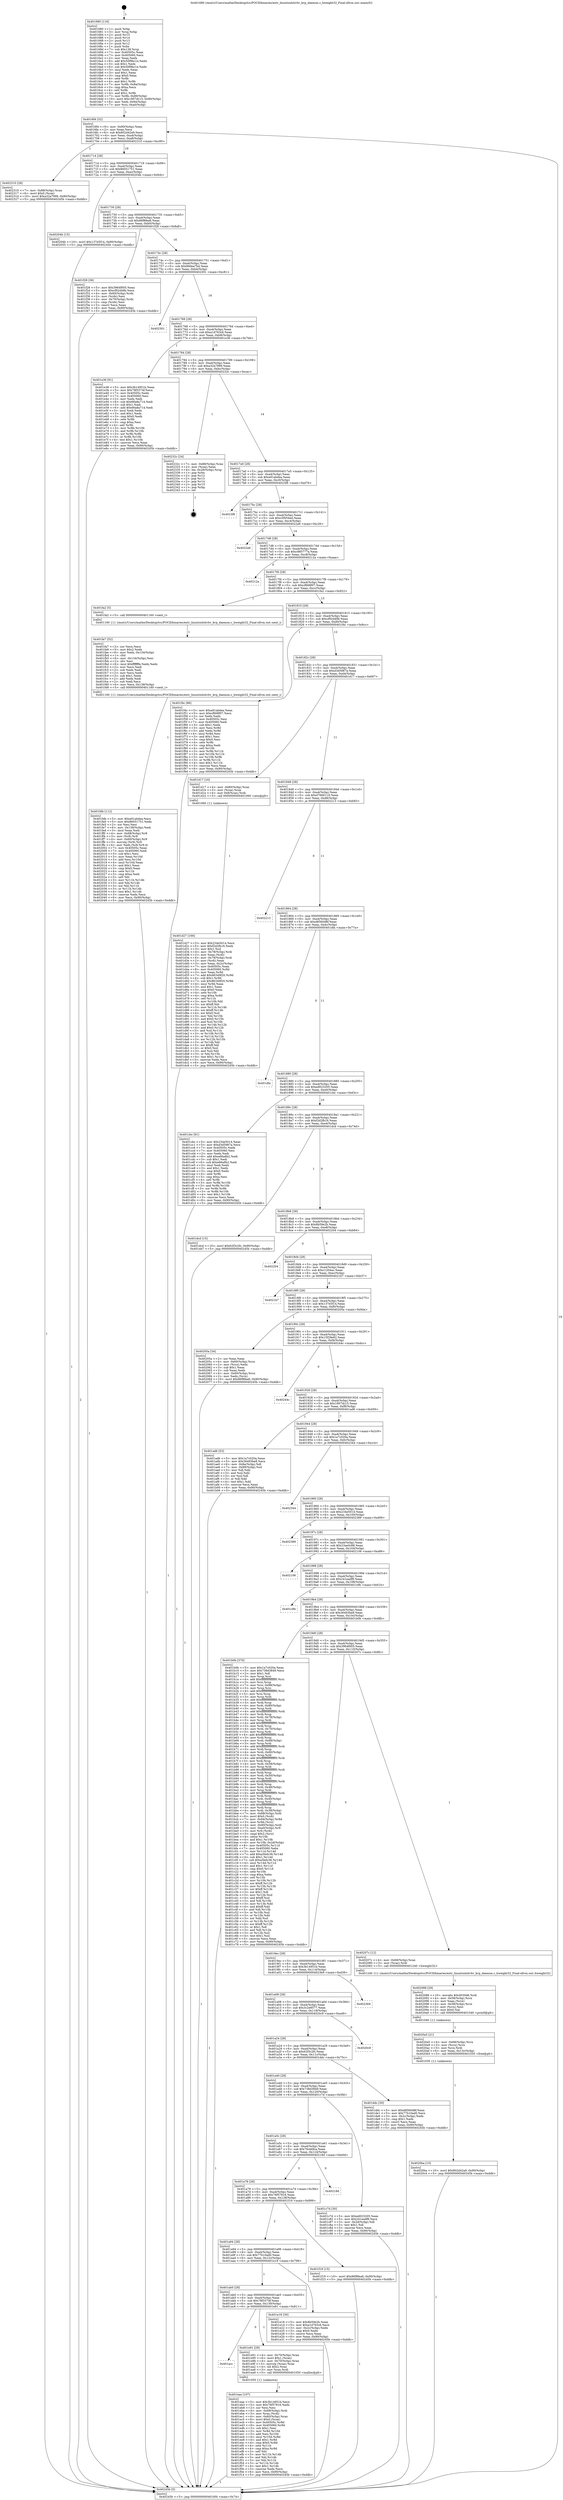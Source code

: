 digraph "0x401680" {
  label = "0x401680 (/mnt/c/Users/mathe/Desktop/tcc/POCII/binaries/extr_linuxtoolshvhv_kvp_daemon.c_hweight32_Final-ollvm.out::main(0))"
  labelloc = "t"
  node[shape=record]

  Entry [label="",width=0.3,height=0.3,shape=circle,fillcolor=black,style=filled]
  "0x4016f4" [label="{
     0x4016f4 [32]\l
     | [instrs]\l
     &nbsp;&nbsp;0x4016f4 \<+6\>: mov -0x90(%rbp),%eax\l
     &nbsp;&nbsp;0x4016fa \<+2\>: mov %eax,%ecx\l
     &nbsp;&nbsp;0x4016fc \<+6\>: sub $0x802d42a9,%ecx\l
     &nbsp;&nbsp;0x401702 \<+6\>: mov %eax,-0xa4(%rbp)\l
     &nbsp;&nbsp;0x401708 \<+6\>: mov %ecx,-0xa8(%rbp)\l
     &nbsp;&nbsp;0x40170e \<+6\>: je 0000000000402310 \<main+0xc90\>\l
  }"]
  "0x402310" [label="{
     0x402310 [28]\l
     | [instrs]\l
     &nbsp;&nbsp;0x402310 \<+7\>: mov -0x88(%rbp),%rax\l
     &nbsp;&nbsp;0x402317 \<+6\>: movl $0x0,(%rax)\l
     &nbsp;&nbsp;0x40231d \<+10\>: movl $0xa32a7999,-0x90(%rbp)\l
     &nbsp;&nbsp;0x402327 \<+5\>: jmp 000000000040245b \<main+0xddb\>\l
  }"]
  "0x401714" [label="{
     0x401714 [28]\l
     | [instrs]\l
     &nbsp;&nbsp;0x401714 \<+5\>: jmp 0000000000401719 \<main+0x99\>\l
     &nbsp;&nbsp;0x401719 \<+6\>: mov -0xa4(%rbp),%eax\l
     &nbsp;&nbsp;0x40171f \<+5\>: sub $0x86051751,%eax\l
     &nbsp;&nbsp;0x401724 \<+6\>: mov %eax,-0xac(%rbp)\l
     &nbsp;&nbsp;0x40172a \<+6\>: je 000000000040204b \<main+0x9cb\>\l
  }"]
  Exit [label="",width=0.3,height=0.3,shape=circle,fillcolor=black,style=filled,peripheries=2]
  "0x40204b" [label="{
     0x40204b [15]\l
     | [instrs]\l
     &nbsp;&nbsp;0x40204b \<+10\>: movl $0x137e5f14,-0x90(%rbp)\l
     &nbsp;&nbsp;0x402055 \<+5\>: jmp 000000000040245b \<main+0xddb\>\l
  }"]
  "0x401730" [label="{
     0x401730 [28]\l
     | [instrs]\l
     &nbsp;&nbsp;0x401730 \<+5\>: jmp 0000000000401735 \<main+0xb5\>\l
     &nbsp;&nbsp;0x401735 \<+6\>: mov -0xa4(%rbp),%eax\l
     &nbsp;&nbsp;0x40173b \<+5\>: sub $0x86f8fea6,%eax\l
     &nbsp;&nbsp;0x401740 \<+6\>: mov %eax,-0xb0(%rbp)\l
     &nbsp;&nbsp;0x401746 \<+6\>: je 0000000000401f28 \<main+0x8a8\>\l
  }"]
  "0x4020ba" [label="{
     0x4020ba [15]\l
     | [instrs]\l
     &nbsp;&nbsp;0x4020ba \<+10\>: movl $0x802d42a9,-0x90(%rbp)\l
     &nbsp;&nbsp;0x4020c4 \<+5\>: jmp 000000000040245b \<main+0xddb\>\l
  }"]
  "0x401f28" [label="{
     0x401f28 [36]\l
     | [instrs]\l
     &nbsp;&nbsp;0x401f28 \<+5\>: mov $0x3964f005,%eax\l
     &nbsp;&nbsp;0x401f2d \<+5\>: mov $0xcf92d49b,%ecx\l
     &nbsp;&nbsp;0x401f32 \<+4\>: mov -0x60(%rbp),%rdx\l
     &nbsp;&nbsp;0x401f36 \<+2\>: mov (%rdx),%esi\l
     &nbsp;&nbsp;0x401f38 \<+4\>: mov -0x70(%rbp),%rdx\l
     &nbsp;&nbsp;0x401f3c \<+2\>: cmp (%rdx),%esi\l
     &nbsp;&nbsp;0x401f3e \<+3\>: cmovl %ecx,%eax\l
     &nbsp;&nbsp;0x401f41 \<+6\>: mov %eax,-0x90(%rbp)\l
     &nbsp;&nbsp;0x401f47 \<+5\>: jmp 000000000040245b \<main+0xddb\>\l
  }"]
  "0x40174c" [label="{
     0x40174c [28]\l
     | [instrs]\l
     &nbsp;&nbsp;0x40174c \<+5\>: jmp 0000000000401751 \<main+0xd1\>\l
     &nbsp;&nbsp;0x401751 \<+6\>: mov -0xa4(%rbp),%eax\l
     &nbsp;&nbsp;0x401757 \<+5\>: sub $0x89dea7b4,%eax\l
     &nbsp;&nbsp;0x40175c \<+6\>: mov %eax,-0xb4(%rbp)\l
     &nbsp;&nbsp;0x401762 \<+6\>: je 0000000000402301 \<main+0xc81\>\l
  }"]
  "0x4020a5" [label="{
     0x4020a5 [21]\l
     | [instrs]\l
     &nbsp;&nbsp;0x4020a5 \<+4\>: mov -0x68(%rbp),%rcx\l
     &nbsp;&nbsp;0x4020a9 \<+3\>: mov (%rcx),%rcx\l
     &nbsp;&nbsp;0x4020ac \<+3\>: mov %rcx,%rdi\l
     &nbsp;&nbsp;0x4020af \<+6\>: mov %eax,-0x13c(%rbp)\l
     &nbsp;&nbsp;0x4020b5 \<+5\>: call 0000000000401030 \<free@plt\>\l
     | [calls]\l
     &nbsp;&nbsp;0x401030 \{1\} (unknown)\l
  }"]
  "0x402301" [label="{
     0x402301\l
  }", style=dashed]
  "0x401768" [label="{
     0x401768 [28]\l
     | [instrs]\l
     &nbsp;&nbsp;0x401768 \<+5\>: jmp 000000000040176d \<main+0xed\>\l
     &nbsp;&nbsp;0x40176d \<+6\>: mov -0xa4(%rbp),%eax\l
     &nbsp;&nbsp;0x401773 \<+5\>: sub $0xa1d763c6,%eax\l
     &nbsp;&nbsp;0x401778 \<+6\>: mov %eax,-0xb8(%rbp)\l
     &nbsp;&nbsp;0x40177e \<+6\>: je 0000000000401e36 \<main+0x7b6\>\l
  }"]
  "0x402088" [label="{
     0x402088 [29]\l
     | [instrs]\l
     &nbsp;&nbsp;0x402088 \<+10\>: movabs $0x4030d6,%rdi\l
     &nbsp;&nbsp;0x402092 \<+4\>: mov -0x58(%rbp),%rcx\l
     &nbsp;&nbsp;0x402096 \<+2\>: mov %eax,(%rcx)\l
     &nbsp;&nbsp;0x402098 \<+4\>: mov -0x58(%rbp),%rcx\l
     &nbsp;&nbsp;0x40209c \<+2\>: mov (%rcx),%esi\l
     &nbsp;&nbsp;0x40209e \<+2\>: mov $0x0,%al\l
     &nbsp;&nbsp;0x4020a0 \<+5\>: call 0000000000401040 \<printf@plt\>\l
     | [calls]\l
     &nbsp;&nbsp;0x401040 \{1\} (unknown)\l
  }"]
  "0x401e36" [label="{
     0x401e36 [91]\l
     | [instrs]\l
     &nbsp;&nbsp;0x401e36 \<+5\>: mov $0x3b14951b,%eax\l
     &nbsp;&nbsp;0x401e3b \<+5\>: mov $0x78f3374f,%ecx\l
     &nbsp;&nbsp;0x401e40 \<+7\>: mov 0x40505c,%edx\l
     &nbsp;&nbsp;0x401e47 \<+7\>: mov 0x405060,%esi\l
     &nbsp;&nbsp;0x401e4e \<+2\>: mov %edx,%edi\l
     &nbsp;&nbsp;0x401e50 \<+6\>: sub $0x66a8a714,%edi\l
     &nbsp;&nbsp;0x401e56 \<+3\>: sub $0x1,%edi\l
     &nbsp;&nbsp;0x401e59 \<+6\>: add $0x66a8a714,%edi\l
     &nbsp;&nbsp;0x401e5f \<+3\>: imul %edi,%edx\l
     &nbsp;&nbsp;0x401e62 \<+3\>: and $0x1,%edx\l
     &nbsp;&nbsp;0x401e65 \<+3\>: cmp $0x0,%edx\l
     &nbsp;&nbsp;0x401e68 \<+4\>: sete %r8b\l
     &nbsp;&nbsp;0x401e6c \<+3\>: cmp $0xa,%esi\l
     &nbsp;&nbsp;0x401e6f \<+4\>: setl %r9b\l
     &nbsp;&nbsp;0x401e73 \<+3\>: mov %r8b,%r10b\l
     &nbsp;&nbsp;0x401e76 \<+3\>: and %r9b,%r10b\l
     &nbsp;&nbsp;0x401e79 \<+3\>: xor %r9b,%r8b\l
     &nbsp;&nbsp;0x401e7c \<+3\>: or %r8b,%r10b\l
     &nbsp;&nbsp;0x401e7f \<+4\>: test $0x1,%r10b\l
     &nbsp;&nbsp;0x401e83 \<+3\>: cmovne %ecx,%eax\l
     &nbsp;&nbsp;0x401e86 \<+6\>: mov %eax,-0x90(%rbp)\l
     &nbsp;&nbsp;0x401e8c \<+5\>: jmp 000000000040245b \<main+0xddb\>\l
  }"]
  "0x401784" [label="{
     0x401784 [28]\l
     | [instrs]\l
     &nbsp;&nbsp;0x401784 \<+5\>: jmp 0000000000401789 \<main+0x109\>\l
     &nbsp;&nbsp;0x401789 \<+6\>: mov -0xa4(%rbp),%eax\l
     &nbsp;&nbsp;0x40178f \<+5\>: sub $0xa32a7999,%eax\l
     &nbsp;&nbsp;0x401794 \<+6\>: mov %eax,-0xbc(%rbp)\l
     &nbsp;&nbsp;0x40179a \<+6\>: je 000000000040232c \<main+0xcac\>\l
  }"]
  "0x401fdb" [label="{
     0x401fdb [112]\l
     | [instrs]\l
     &nbsp;&nbsp;0x401fdb \<+5\>: mov $0xa91abdea,%ecx\l
     &nbsp;&nbsp;0x401fe0 \<+5\>: mov $0x86051751,%edx\l
     &nbsp;&nbsp;0x401fe5 \<+2\>: xor %esi,%esi\l
     &nbsp;&nbsp;0x401fe7 \<+6\>: mov -0x138(%rbp),%edi\l
     &nbsp;&nbsp;0x401fed \<+3\>: imul %eax,%edi\l
     &nbsp;&nbsp;0x401ff0 \<+4\>: mov -0x68(%rbp),%r8\l
     &nbsp;&nbsp;0x401ff4 \<+3\>: mov (%r8),%r8\l
     &nbsp;&nbsp;0x401ff7 \<+4\>: mov -0x60(%rbp),%r9\l
     &nbsp;&nbsp;0x401ffb \<+3\>: movslq (%r9),%r9\l
     &nbsp;&nbsp;0x401ffe \<+4\>: mov %edi,(%r8,%r9,4)\l
     &nbsp;&nbsp;0x402002 \<+7\>: mov 0x40505c,%eax\l
     &nbsp;&nbsp;0x402009 \<+7\>: mov 0x405060,%edi\l
     &nbsp;&nbsp;0x402010 \<+3\>: sub $0x1,%esi\l
     &nbsp;&nbsp;0x402013 \<+3\>: mov %eax,%r10d\l
     &nbsp;&nbsp;0x402016 \<+3\>: add %esi,%r10d\l
     &nbsp;&nbsp;0x402019 \<+4\>: imul %r10d,%eax\l
     &nbsp;&nbsp;0x40201d \<+3\>: and $0x1,%eax\l
     &nbsp;&nbsp;0x402020 \<+3\>: cmp $0x0,%eax\l
     &nbsp;&nbsp;0x402023 \<+4\>: sete %r11b\l
     &nbsp;&nbsp;0x402027 \<+3\>: cmp $0xa,%edi\l
     &nbsp;&nbsp;0x40202a \<+3\>: setl %bl\l
     &nbsp;&nbsp;0x40202d \<+3\>: mov %r11b,%r14b\l
     &nbsp;&nbsp;0x402030 \<+3\>: and %bl,%r14b\l
     &nbsp;&nbsp;0x402033 \<+3\>: xor %bl,%r11b\l
     &nbsp;&nbsp;0x402036 \<+3\>: or %r11b,%r14b\l
     &nbsp;&nbsp;0x402039 \<+4\>: test $0x1,%r14b\l
     &nbsp;&nbsp;0x40203d \<+3\>: cmovne %edx,%ecx\l
     &nbsp;&nbsp;0x402040 \<+6\>: mov %ecx,-0x90(%rbp)\l
     &nbsp;&nbsp;0x402046 \<+5\>: jmp 000000000040245b \<main+0xddb\>\l
  }"]
  "0x40232c" [label="{
     0x40232c [24]\l
     | [instrs]\l
     &nbsp;&nbsp;0x40232c \<+7\>: mov -0x88(%rbp),%rax\l
     &nbsp;&nbsp;0x402333 \<+2\>: mov (%rax),%eax\l
     &nbsp;&nbsp;0x402335 \<+4\>: lea -0x28(%rbp),%rsp\l
     &nbsp;&nbsp;0x402339 \<+1\>: pop %rbx\l
     &nbsp;&nbsp;0x40233a \<+2\>: pop %r12\l
     &nbsp;&nbsp;0x40233c \<+2\>: pop %r13\l
     &nbsp;&nbsp;0x40233e \<+2\>: pop %r14\l
     &nbsp;&nbsp;0x402340 \<+2\>: pop %r15\l
     &nbsp;&nbsp;0x402342 \<+1\>: pop %rbp\l
     &nbsp;&nbsp;0x402343 \<+1\>: ret\l
  }"]
  "0x4017a0" [label="{
     0x4017a0 [28]\l
     | [instrs]\l
     &nbsp;&nbsp;0x4017a0 \<+5\>: jmp 00000000004017a5 \<main+0x125\>\l
     &nbsp;&nbsp;0x4017a5 \<+6\>: mov -0xa4(%rbp),%eax\l
     &nbsp;&nbsp;0x4017ab \<+5\>: sub $0xa91abdea,%eax\l
     &nbsp;&nbsp;0x4017b0 \<+6\>: mov %eax,-0xc0(%rbp)\l
     &nbsp;&nbsp;0x4017b6 \<+6\>: je 00000000004023f6 \<main+0xd76\>\l
  }"]
  "0x401fa7" [label="{
     0x401fa7 [52]\l
     | [instrs]\l
     &nbsp;&nbsp;0x401fa7 \<+2\>: xor %ecx,%ecx\l
     &nbsp;&nbsp;0x401fa9 \<+5\>: mov $0x2,%edx\l
     &nbsp;&nbsp;0x401fae \<+6\>: mov %edx,-0x134(%rbp)\l
     &nbsp;&nbsp;0x401fb4 \<+1\>: cltd\l
     &nbsp;&nbsp;0x401fb5 \<+6\>: mov -0x134(%rbp),%esi\l
     &nbsp;&nbsp;0x401fbb \<+2\>: idiv %esi\l
     &nbsp;&nbsp;0x401fbd \<+6\>: imul $0xfffffffe,%edx,%edx\l
     &nbsp;&nbsp;0x401fc3 \<+2\>: mov %ecx,%edi\l
     &nbsp;&nbsp;0x401fc5 \<+2\>: sub %edx,%edi\l
     &nbsp;&nbsp;0x401fc7 \<+2\>: mov %ecx,%edx\l
     &nbsp;&nbsp;0x401fc9 \<+3\>: sub $0x1,%edx\l
     &nbsp;&nbsp;0x401fcc \<+2\>: add %edx,%edi\l
     &nbsp;&nbsp;0x401fce \<+2\>: sub %edi,%ecx\l
     &nbsp;&nbsp;0x401fd0 \<+6\>: mov %ecx,-0x138(%rbp)\l
     &nbsp;&nbsp;0x401fd6 \<+5\>: call 0000000000401160 \<next_i\>\l
     | [calls]\l
     &nbsp;&nbsp;0x401160 \{1\} (/mnt/c/Users/mathe/Desktop/tcc/POCII/binaries/extr_linuxtoolshvhv_kvp_daemon.c_hweight32_Final-ollvm.out::next_i)\l
  }"]
  "0x4023f6" [label="{
     0x4023f6\l
  }", style=dashed]
  "0x4017bc" [label="{
     0x4017bc [28]\l
     | [instrs]\l
     &nbsp;&nbsp;0x4017bc \<+5\>: jmp 00000000004017c1 \<main+0x141\>\l
     &nbsp;&nbsp;0x4017c1 \<+6\>: mov -0xa4(%rbp),%eax\l
     &nbsp;&nbsp;0x4017c7 \<+5\>: sub $0xc5f054ed,%eax\l
     &nbsp;&nbsp;0x4017cc \<+6\>: mov %eax,-0xc4(%rbp)\l
     &nbsp;&nbsp;0x4017d2 \<+6\>: je 00000000004022a6 \<main+0xc26\>\l
  }"]
  "0x401eae" [label="{
     0x401eae [107]\l
     | [instrs]\l
     &nbsp;&nbsp;0x401eae \<+5\>: mov $0x3b14951b,%ecx\l
     &nbsp;&nbsp;0x401eb3 \<+5\>: mov $0x76f57816,%edx\l
     &nbsp;&nbsp;0x401eb8 \<+2\>: xor %esi,%esi\l
     &nbsp;&nbsp;0x401eba \<+4\>: mov -0x68(%rbp),%rdi\l
     &nbsp;&nbsp;0x401ebe \<+3\>: mov %rax,(%rdi)\l
     &nbsp;&nbsp;0x401ec1 \<+4\>: mov -0x60(%rbp),%rax\l
     &nbsp;&nbsp;0x401ec5 \<+6\>: movl $0x0,(%rax)\l
     &nbsp;&nbsp;0x401ecb \<+8\>: mov 0x40505c,%r8d\l
     &nbsp;&nbsp;0x401ed3 \<+8\>: mov 0x405060,%r9d\l
     &nbsp;&nbsp;0x401edb \<+3\>: sub $0x1,%esi\l
     &nbsp;&nbsp;0x401ede \<+3\>: mov %r8d,%r10d\l
     &nbsp;&nbsp;0x401ee1 \<+3\>: add %esi,%r10d\l
     &nbsp;&nbsp;0x401ee4 \<+4\>: imul %r10d,%r8d\l
     &nbsp;&nbsp;0x401ee8 \<+4\>: and $0x1,%r8d\l
     &nbsp;&nbsp;0x401eec \<+4\>: cmp $0x0,%r8d\l
     &nbsp;&nbsp;0x401ef0 \<+4\>: sete %r11b\l
     &nbsp;&nbsp;0x401ef4 \<+4\>: cmp $0xa,%r9d\l
     &nbsp;&nbsp;0x401ef8 \<+3\>: setl %bl\l
     &nbsp;&nbsp;0x401efb \<+3\>: mov %r11b,%r14b\l
     &nbsp;&nbsp;0x401efe \<+3\>: and %bl,%r14b\l
     &nbsp;&nbsp;0x401f01 \<+3\>: xor %bl,%r11b\l
     &nbsp;&nbsp;0x401f04 \<+3\>: or %r11b,%r14b\l
     &nbsp;&nbsp;0x401f07 \<+4\>: test $0x1,%r14b\l
     &nbsp;&nbsp;0x401f0b \<+3\>: cmovne %edx,%ecx\l
     &nbsp;&nbsp;0x401f0e \<+6\>: mov %ecx,-0x90(%rbp)\l
     &nbsp;&nbsp;0x401f14 \<+5\>: jmp 000000000040245b \<main+0xddb\>\l
  }"]
  "0x4022a6" [label="{
     0x4022a6\l
  }", style=dashed]
  "0x4017d8" [label="{
     0x4017d8 [28]\l
     | [instrs]\l
     &nbsp;&nbsp;0x4017d8 \<+5\>: jmp 00000000004017dd \<main+0x15d\>\l
     &nbsp;&nbsp;0x4017dd \<+6\>: mov -0xa4(%rbp),%eax\l
     &nbsp;&nbsp;0x4017e3 \<+5\>: sub $0xc885777a,%eax\l
     &nbsp;&nbsp;0x4017e8 \<+6\>: mov %eax,-0xc8(%rbp)\l
     &nbsp;&nbsp;0x4017ee \<+6\>: je 000000000040212a \<main+0xaaa\>\l
  }"]
  "0x401acc" [label="{
     0x401acc\l
  }", style=dashed]
  "0x40212a" [label="{
     0x40212a\l
  }", style=dashed]
  "0x4017f4" [label="{
     0x4017f4 [28]\l
     | [instrs]\l
     &nbsp;&nbsp;0x4017f4 \<+5\>: jmp 00000000004017f9 \<main+0x179\>\l
     &nbsp;&nbsp;0x4017f9 \<+6\>: mov -0xa4(%rbp),%eax\l
     &nbsp;&nbsp;0x4017ff \<+5\>: sub $0xcf668f07,%eax\l
     &nbsp;&nbsp;0x401804 \<+6\>: mov %eax,-0xcc(%rbp)\l
     &nbsp;&nbsp;0x40180a \<+6\>: je 0000000000401fa2 \<main+0x922\>\l
  }"]
  "0x401e91" [label="{
     0x401e91 [29]\l
     | [instrs]\l
     &nbsp;&nbsp;0x401e91 \<+4\>: mov -0x70(%rbp),%rax\l
     &nbsp;&nbsp;0x401e95 \<+6\>: movl $0x1,(%rax)\l
     &nbsp;&nbsp;0x401e9b \<+4\>: mov -0x70(%rbp),%rax\l
     &nbsp;&nbsp;0x401e9f \<+3\>: movslq (%rax),%rax\l
     &nbsp;&nbsp;0x401ea2 \<+4\>: shl $0x2,%rax\l
     &nbsp;&nbsp;0x401ea6 \<+3\>: mov %rax,%rdi\l
     &nbsp;&nbsp;0x401ea9 \<+5\>: call 0000000000401050 \<malloc@plt\>\l
     | [calls]\l
     &nbsp;&nbsp;0x401050 \{1\} (unknown)\l
  }"]
  "0x401fa2" [label="{
     0x401fa2 [5]\l
     | [instrs]\l
     &nbsp;&nbsp;0x401fa2 \<+5\>: call 0000000000401160 \<next_i\>\l
     | [calls]\l
     &nbsp;&nbsp;0x401160 \{1\} (/mnt/c/Users/mathe/Desktop/tcc/POCII/binaries/extr_linuxtoolshvhv_kvp_daemon.c_hweight32_Final-ollvm.out::next_i)\l
  }"]
  "0x401810" [label="{
     0x401810 [28]\l
     | [instrs]\l
     &nbsp;&nbsp;0x401810 \<+5\>: jmp 0000000000401815 \<main+0x195\>\l
     &nbsp;&nbsp;0x401815 \<+6\>: mov -0xa4(%rbp),%eax\l
     &nbsp;&nbsp;0x40181b \<+5\>: sub $0xcf92d49b,%eax\l
     &nbsp;&nbsp;0x401820 \<+6\>: mov %eax,-0xd0(%rbp)\l
     &nbsp;&nbsp;0x401826 \<+6\>: je 0000000000401f4c \<main+0x8cc\>\l
  }"]
  "0x401ab0" [label="{
     0x401ab0 [28]\l
     | [instrs]\l
     &nbsp;&nbsp;0x401ab0 \<+5\>: jmp 0000000000401ab5 \<main+0x435\>\l
     &nbsp;&nbsp;0x401ab5 \<+6\>: mov -0xa4(%rbp),%eax\l
     &nbsp;&nbsp;0x401abb \<+5\>: sub $0x78f3374f,%eax\l
     &nbsp;&nbsp;0x401ac0 \<+6\>: mov %eax,-0x130(%rbp)\l
     &nbsp;&nbsp;0x401ac6 \<+6\>: je 0000000000401e91 \<main+0x811\>\l
  }"]
  "0x401f4c" [label="{
     0x401f4c [86]\l
     | [instrs]\l
     &nbsp;&nbsp;0x401f4c \<+5\>: mov $0xa91abdea,%eax\l
     &nbsp;&nbsp;0x401f51 \<+5\>: mov $0xcf668f07,%ecx\l
     &nbsp;&nbsp;0x401f56 \<+2\>: xor %edx,%edx\l
     &nbsp;&nbsp;0x401f58 \<+7\>: mov 0x40505c,%esi\l
     &nbsp;&nbsp;0x401f5f \<+7\>: mov 0x405060,%edi\l
     &nbsp;&nbsp;0x401f66 \<+3\>: sub $0x1,%edx\l
     &nbsp;&nbsp;0x401f69 \<+3\>: mov %esi,%r8d\l
     &nbsp;&nbsp;0x401f6c \<+3\>: add %edx,%r8d\l
     &nbsp;&nbsp;0x401f6f \<+4\>: imul %r8d,%esi\l
     &nbsp;&nbsp;0x401f73 \<+3\>: and $0x1,%esi\l
     &nbsp;&nbsp;0x401f76 \<+3\>: cmp $0x0,%esi\l
     &nbsp;&nbsp;0x401f79 \<+4\>: sete %r9b\l
     &nbsp;&nbsp;0x401f7d \<+3\>: cmp $0xa,%edi\l
     &nbsp;&nbsp;0x401f80 \<+4\>: setl %r10b\l
     &nbsp;&nbsp;0x401f84 \<+3\>: mov %r9b,%r11b\l
     &nbsp;&nbsp;0x401f87 \<+3\>: and %r10b,%r11b\l
     &nbsp;&nbsp;0x401f8a \<+3\>: xor %r10b,%r9b\l
     &nbsp;&nbsp;0x401f8d \<+3\>: or %r9b,%r11b\l
     &nbsp;&nbsp;0x401f90 \<+4\>: test $0x1,%r11b\l
     &nbsp;&nbsp;0x401f94 \<+3\>: cmovne %ecx,%eax\l
     &nbsp;&nbsp;0x401f97 \<+6\>: mov %eax,-0x90(%rbp)\l
     &nbsp;&nbsp;0x401f9d \<+5\>: jmp 000000000040245b \<main+0xddb\>\l
  }"]
  "0x40182c" [label="{
     0x40182c [28]\l
     | [instrs]\l
     &nbsp;&nbsp;0x40182c \<+5\>: jmp 0000000000401831 \<main+0x1b1\>\l
     &nbsp;&nbsp;0x401831 \<+6\>: mov -0xa4(%rbp),%eax\l
     &nbsp;&nbsp;0x401837 \<+5\>: sub $0xd3d5987a,%eax\l
     &nbsp;&nbsp;0x40183c \<+6\>: mov %eax,-0xd4(%rbp)\l
     &nbsp;&nbsp;0x401842 \<+6\>: je 0000000000401d17 \<main+0x697\>\l
  }"]
  "0x401e18" [label="{
     0x401e18 [30]\l
     | [instrs]\l
     &nbsp;&nbsp;0x401e18 \<+5\>: mov $0x8b59e2b,%eax\l
     &nbsp;&nbsp;0x401e1d \<+5\>: mov $0xa1d763c6,%ecx\l
     &nbsp;&nbsp;0x401e22 \<+3\>: mov -0x2c(%rbp),%edx\l
     &nbsp;&nbsp;0x401e25 \<+3\>: cmp $0x0,%edx\l
     &nbsp;&nbsp;0x401e28 \<+3\>: cmove %ecx,%eax\l
     &nbsp;&nbsp;0x401e2b \<+6\>: mov %eax,-0x90(%rbp)\l
     &nbsp;&nbsp;0x401e31 \<+5\>: jmp 000000000040245b \<main+0xddb\>\l
  }"]
  "0x401d17" [label="{
     0x401d17 [16]\l
     | [instrs]\l
     &nbsp;&nbsp;0x401d17 \<+4\>: mov -0x80(%rbp),%rax\l
     &nbsp;&nbsp;0x401d1b \<+3\>: mov (%rax),%rax\l
     &nbsp;&nbsp;0x401d1e \<+4\>: mov 0x8(%rax),%rdi\l
     &nbsp;&nbsp;0x401d22 \<+5\>: call 0000000000401060 \<atoi@plt\>\l
     | [calls]\l
     &nbsp;&nbsp;0x401060 \{1\} (unknown)\l
  }"]
  "0x401848" [label="{
     0x401848 [28]\l
     | [instrs]\l
     &nbsp;&nbsp;0x401848 \<+5\>: jmp 000000000040184d \<main+0x1cd\>\l
     &nbsp;&nbsp;0x40184d \<+6\>: mov -0xa4(%rbp),%eax\l
     &nbsp;&nbsp;0x401853 \<+5\>: sub $0xd7666116,%eax\l
     &nbsp;&nbsp;0x401858 \<+6\>: mov %eax,-0xd8(%rbp)\l
     &nbsp;&nbsp;0x40185e \<+6\>: je 0000000000402213 \<main+0xb93\>\l
  }"]
  "0x401a94" [label="{
     0x401a94 [28]\l
     | [instrs]\l
     &nbsp;&nbsp;0x401a94 \<+5\>: jmp 0000000000401a99 \<main+0x419\>\l
     &nbsp;&nbsp;0x401a99 \<+6\>: mov -0xa4(%rbp),%eax\l
     &nbsp;&nbsp;0x401a9f \<+5\>: sub $0x77b10ad0,%eax\l
     &nbsp;&nbsp;0x401aa4 \<+6\>: mov %eax,-0x12c(%rbp)\l
     &nbsp;&nbsp;0x401aaa \<+6\>: je 0000000000401e18 \<main+0x798\>\l
  }"]
  "0x402213" [label="{
     0x402213\l
  }", style=dashed]
  "0x401864" [label="{
     0x401864 [28]\l
     | [instrs]\l
     &nbsp;&nbsp;0x401864 \<+5\>: jmp 0000000000401869 \<main+0x1e9\>\l
     &nbsp;&nbsp;0x401869 \<+6\>: mov -0xa4(%rbp),%eax\l
     &nbsp;&nbsp;0x40186f \<+5\>: sub $0xd8560d8f,%eax\l
     &nbsp;&nbsp;0x401874 \<+6\>: mov %eax,-0xdc(%rbp)\l
     &nbsp;&nbsp;0x40187a \<+6\>: je 0000000000401dfa \<main+0x77a\>\l
  }"]
  "0x401f19" [label="{
     0x401f19 [15]\l
     | [instrs]\l
     &nbsp;&nbsp;0x401f19 \<+10\>: movl $0x86f8fea6,-0x90(%rbp)\l
     &nbsp;&nbsp;0x401f23 \<+5\>: jmp 000000000040245b \<main+0xddb\>\l
  }"]
  "0x401dfa" [label="{
     0x401dfa\l
  }", style=dashed]
  "0x401880" [label="{
     0x401880 [28]\l
     | [instrs]\l
     &nbsp;&nbsp;0x401880 \<+5\>: jmp 0000000000401885 \<main+0x205\>\l
     &nbsp;&nbsp;0x401885 \<+6\>: mov -0xa4(%rbp),%eax\l
     &nbsp;&nbsp;0x40188b \<+5\>: sub $0xed023205,%eax\l
     &nbsp;&nbsp;0x401890 \<+6\>: mov %eax,-0xe0(%rbp)\l
     &nbsp;&nbsp;0x401896 \<+6\>: je 0000000000401cbc \<main+0x63c\>\l
  }"]
  "0x401a78" [label="{
     0x401a78 [28]\l
     | [instrs]\l
     &nbsp;&nbsp;0x401a78 \<+5\>: jmp 0000000000401a7d \<main+0x3fd\>\l
     &nbsp;&nbsp;0x401a7d \<+6\>: mov -0xa4(%rbp),%eax\l
     &nbsp;&nbsp;0x401a83 \<+5\>: sub $0x76f57816,%eax\l
     &nbsp;&nbsp;0x401a88 \<+6\>: mov %eax,-0x128(%rbp)\l
     &nbsp;&nbsp;0x401a8e \<+6\>: je 0000000000401f19 \<main+0x899\>\l
  }"]
  "0x401cbc" [label="{
     0x401cbc [91]\l
     | [instrs]\l
     &nbsp;&nbsp;0x401cbc \<+5\>: mov $0x234e5014,%eax\l
     &nbsp;&nbsp;0x401cc1 \<+5\>: mov $0xd3d5987a,%ecx\l
     &nbsp;&nbsp;0x401cc6 \<+7\>: mov 0x40505c,%edx\l
     &nbsp;&nbsp;0x401ccd \<+7\>: mov 0x405060,%esi\l
     &nbsp;&nbsp;0x401cd4 \<+2\>: mov %edx,%edi\l
     &nbsp;&nbsp;0x401cd6 \<+6\>: add $0xe66a8b2,%edi\l
     &nbsp;&nbsp;0x401cdc \<+3\>: sub $0x1,%edi\l
     &nbsp;&nbsp;0x401cdf \<+6\>: sub $0xe66a8b2,%edi\l
     &nbsp;&nbsp;0x401ce5 \<+3\>: imul %edi,%edx\l
     &nbsp;&nbsp;0x401ce8 \<+3\>: and $0x1,%edx\l
     &nbsp;&nbsp;0x401ceb \<+3\>: cmp $0x0,%edx\l
     &nbsp;&nbsp;0x401cee \<+4\>: sete %r8b\l
     &nbsp;&nbsp;0x401cf2 \<+3\>: cmp $0xa,%esi\l
     &nbsp;&nbsp;0x401cf5 \<+4\>: setl %r9b\l
     &nbsp;&nbsp;0x401cf9 \<+3\>: mov %r8b,%r10b\l
     &nbsp;&nbsp;0x401cfc \<+3\>: and %r9b,%r10b\l
     &nbsp;&nbsp;0x401cff \<+3\>: xor %r9b,%r8b\l
     &nbsp;&nbsp;0x401d02 \<+3\>: or %r8b,%r10b\l
     &nbsp;&nbsp;0x401d05 \<+4\>: test $0x1,%r10b\l
     &nbsp;&nbsp;0x401d09 \<+3\>: cmovne %ecx,%eax\l
     &nbsp;&nbsp;0x401d0c \<+6\>: mov %eax,-0x90(%rbp)\l
     &nbsp;&nbsp;0x401d12 \<+5\>: jmp 000000000040245b \<main+0xddb\>\l
  }"]
  "0x40189c" [label="{
     0x40189c [28]\l
     | [instrs]\l
     &nbsp;&nbsp;0x40189c \<+5\>: jmp 00000000004018a1 \<main+0x221\>\l
     &nbsp;&nbsp;0x4018a1 \<+6\>: mov -0xa4(%rbp),%eax\l
     &nbsp;&nbsp;0x4018a7 \<+5\>: sub $0xf2d2fb16,%eax\l
     &nbsp;&nbsp;0x4018ac \<+6\>: mov %eax,-0xe4(%rbp)\l
     &nbsp;&nbsp;0x4018b2 \<+6\>: je 0000000000401dcd \<main+0x74d\>\l
  }"]
  "0x40218d" [label="{
     0x40218d\l
  }", style=dashed]
  "0x401dcd" [label="{
     0x401dcd [15]\l
     | [instrs]\l
     &nbsp;&nbsp;0x401dcd \<+10\>: movl $0x62f3c2fc,-0x90(%rbp)\l
     &nbsp;&nbsp;0x401dd7 \<+5\>: jmp 000000000040245b \<main+0xddb\>\l
  }"]
  "0x4018b8" [label="{
     0x4018b8 [28]\l
     | [instrs]\l
     &nbsp;&nbsp;0x4018b8 \<+5\>: jmp 00000000004018bd \<main+0x23d\>\l
     &nbsp;&nbsp;0x4018bd \<+6\>: mov -0xa4(%rbp),%eax\l
     &nbsp;&nbsp;0x4018c3 \<+5\>: sub $0x8b59e2b,%eax\l
     &nbsp;&nbsp;0x4018c8 \<+6\>: mov %eax,-0xe8(%rbp)\l
     &nbsp;&nbsp;0x4018ce \<+6\>: je 0000000000402204 \<main+0xb84\>\l
  }"]
  "0x401d27" [label="{
     0x401d27 [166]\l
     | [instrs]\l
     &nbsp;&nbsp;0x401d27 \<+5\>: mov $0x234e5014,%ecx\l
     &nbsp;&nbsp;0x401d2c \<+5\>: mov $0xf2d2fb16,%edx\l
     &nbsp;&nbsp;0x401d31 \<+3\>: mov $0x1,%sil\l
     &nbsp;&nbsp;0x401d34 \<+4\>: mov -0x78(%rbp),%rdi\l
     &nbsp;&nbsp;0x401d38 \<+2\>: mov %eax,(%rdi)\l
     &nbsp;&nbsp;0x401d3a \<+4\>: mov -0x78(%rbp),%rdi\l
     &nbsp;&nbsp;0x401d3e \<+2\>: mov (%rdi),%eax\l
     &nbsp;&nbsp;0x401d40 \<+3\>: mov %eax,-0x2c(%rbp)\l
     &nbsp;&nbsp;0x401d43 \<+7\>: mov 0x40505c,%eax\l
     &nbsp;&nbsp;0x401d4a \<+8\>: mov 0x405060,%r8d\l
     &nbsp;&nbsp;0x401d52 \<+3\>: mov %eax,%r9d\l
     &nbsp;&nbsp;0x401d55 \<+7\>: add $0x86349f20,%r9d\l
     &nbsp;&nbsp;0x401d5c \<+4\>: sub $0x1,%r9d\l
     &nbsp;&nbsp;0x401d60 \<+7\>: sub $0x86349f20,%r9d\l
     &nbsp;&nbsp;0x401d67 \<+4\>: imul %r9d,%eax\l
     &nbsp;&nbsp;0x401d6b \<+3\>: and $0x1,%eax\l
     &nbsp;&nbsp;0x401d6e \<+3\>: cmp $0x0,%eax\l
     &nbsp;&nbsp;0x401d71 \<+4\>: sete %r10b\l
     &nbsp;&nbsp;0x401d75 \<+4\>: cmp $0xa,%r8d\l
     &nbsp;&nbsp;0x401d79 \<+4\>: setl %r11b\l
     &nbsp;&nbsp;0x401d7d \<+3\>: mov %r10b,%bl\l
     &nbsp;&nbsp;0x401d80 \<+3\>: xor $0xff,%bl\l
     &nbsp;&nbsp;0x401d83 \<+3\>: mov %r11b,%r14b\l
     &nbsp;&nbsp;0x401d86 \<+4\>: xor $0xff,%r14b\l
     &nbsp;&nbsp;0x401d8a \<+4\>: xor $0x0,%sil\l
     &nbsp;&nbsp;0x401d8e \<+3\>: mov %bl,%r15b\l
     &nbsp;&nbsp;0x401d91 \<+4\>: and $0x0,%r15b\l
     &nbsp;&nbsp;0x401d95 \<+3\>: and %sil,%r10b\l
     &nbsp;&nbsp;0x401d98 \<+3\>: mov %r14b,%r12b\l
     &nbsp;&nbsp;0x401d9b \<+4\>: and $0x0,%r12b\l
     &nbsp;&nbsp;0x401d9f \<+3\>: and %sil,%r11b\l
     &nbsp;&nbsp;0x401da2 \<+3\>: or %r10b,%r15b\l
     &nbsp;&nbsp;0x401da5 \<+3\>: or %r11b,%r12b\l
     &nbsp;&nbsp;0x401da8 \<+3\>: xor %r12b,%r15b\l
     &nbsp;&nbsp;0x401dab \<+3\>: or %r14b,%bl\l
     &nbsp;&nbsp;0x401dae \<+3\>: xor $0xff,%bl\l
     &nbsp;&nbsp;0x401db1 \<+4\>: or $0x0,%sil\l
     &nbsp;&nbsp;0x401db5 \<+3\>: and %sil,%bl\l
     &nbsp;&nbsp;0x401db8 \<+3\>: or %bl,%r15b\l
     &nbsp;&nbsp;0x401dbb \<+4\>: test $0x1,%r15b\l
     &nbsp;&nbsp;0x401dbf \<+3\>: cmovne %edx,%ecx\l
     &nbsp;&nbsp;0x401dc2 \<+6\>: mov %ecx,-0x90(%rbp)\l
     &nbsp;&nbsp;0x401dc8 \<+5\>: jmp 000000000040245b \<main+0xddb\>\l
  }"]
  "0x402204" [label="{
     0x402204\l
  }", style=dashed]
  "0x4018d4" [label="{
     0x4018d4 [28]\l
     | [instrs]\l
     &nbsp;&nbsp;0x4018d4 \<+5\>: jmp 00000000004018d9 \<main+0x259\>\l
     &nbsp;&nbsp;0x4018d9 \<+6\>: mov -0xa4(%rbp),%eax\l
     &nbsp;&nbsp;0x4018df \<+5\>: sub $0xc1204ac,%eax\l
     &nbsp;&nbsp;0x4018e4 \<+6\>: mov %eax,-0xec(%rbp)\l
     &nbsp;&nbsp;0x4018ea \<+6\>: je 00000000004021b7 \<main+0xb37\>\l
  }"]
  "0x401a5c" [label="{
     0x401a5c [28]\l
     | [instrs]\l
     &nbsp;&nbsp;0x401a5c \<+5\>: jmp 0000000000401a61 \<main+0x3e1\>\l
     &nbsp;&nbsp;0x401a61 \<+6\>: mov -0xa4(%rbp),%eax\l
     &nbsp;&nbsp;0x401a67 \<+5\>: sub $0x76cb6fca,%eax\l
     &nbsp;&nbsp;0x401a6c \<+6\>: mov %eax,-0x124(%rbp)\l
     &nbsp;&nbsp;0x401a72 \<+6\>: je 000000000040218d \<main+0xb0d\>\l
  }"]
  "0x4021b7" [label="{
     0x4021b7\l
  }", style=dashed]
  "0x4018f0" [label="{
     0x4018f0 [28]\l
     | [instrs]\l
     &nbsp;&nbsp;0x4018f0 \<+5\>: jmp 00000000004018f5 \<main+0x275\>\l
     &nbsp;&nbsp;0x4018f5 \<+6\>: mov -0xa4(%rbp),%eax\l
     &nbsp;&nbsp;0x4018fb \<+5\>: sub $0x137e5f14,%eax\l
     &nbsp;&nbsp;0x401900 \<+6\>: mov %eax,-0xf0(%rbp)\l
     &nbsp;&nbsp;0x401906 \<+6\>: je 000000000040205a \<main+0x9da\>\l
  }"]
  "0x401c7d" [label="{
     0x401c7d [30]\l
     | [instrs]\l
     &nbsp;&nbsp;0x401c7d \<+5\>: mov $0xed023205,%eax\l
     &nbsp;&nbsp;0x401c82 \<+5\>: mov $0x241eadf8,%ecx\l
     &nbsp;&nbsp;0x401c87 \<+3\>: mov -0x2d(%rbp),%dl\l
     &nbsp;&nbsp;0x401c8a \<+3\>: test $0x1,%dl\l
     &nbsp;&nbsp;0x401c8d \<+3\>: cmovne %ecx,%eax\l
     &nbsp;&nbsp;0x401c90 \<+6\>: mov %eax,-0x90(%rbp)\l
     &nbsp;&nbsp;0x401c96 \<+5\>: jmp 000000000040245b \<main+0xddb\>\l
  }"]
  "0x40205a" [label="{
     0x40205a [34]\l
     | [instrs]\l
     &nbsp;&nbsp;0x40205a \<+2\>: xor %eax,%eax\l
     &nbsp;&nbsp;0x40205c \<+4\>: mov -0x60(%rbp),%rcx\l
     &nbsp;&nbsp;0x402060 \<+2\>: mov (%rcx),%edx\l
     &nbsp;&nbsp;0x402062 \<+3\>: sub $0x1,%eax\l
     &nbsp;&nbsp;0x402065 \<+2\>: sub %eax,%edx\l
     &nbsp;&nbsp;0x402067 \<+4\>: mov -0x60(%rbp),%rcx\l
     &nbsp;&nbsp;0x40206b \<+2\>: mov %edx,(%rcx)\l
     &nbsp;&nbsp;0x40206d \<+10\>: movl $0x86f8fea6,-0x90(%rbp)\l
     &nbsp;&nbsp;0x402077 \<+5\>: jmp 000000000040245b \<main+0xddb\>\l
  }"]
  "0x40190c" [label="{
     0x40190c [28]\l
     | [instrs]\l
     &nbsp;&nbsp;0x40190c \<+5\>: jmp 0000000000401911 \<main+0x291\>\l
     &nbsp;&nbsp;0x401911 \<+6\>: mov -0xa4(%rbp),%eax\l
     &nbsp;&nbsp;0x401917 \<+5\>: sub $0x15f28e62,%eax\l
     &nbsp;&nbsp;0x40191c \<+6\>: mov %eax,-0xf4(%rbp)\l
     &nbsp;&nbsp;0x401922 \<+6\>: je 000000000040244c \<main+0xdcc\>\l
  }"]
  "0x401a40" [label="{
     0x401a40 [28]\l
     | [instrs]\l
     &nbsp;&nbsp;0x401a40 \<+5\>: jmp 0000000000401a45 \<main+0x3c5\>\l
     &nbsp;&nbsp;0x401a45 \<+6\>: mov -0xa4(%rbp),%eax\l
     &nbsp;&nbsp;0x401a4b \<+5\>: sub $0x738d3849,%eax\l
     &nbsp;&nbsp;0x401a50 \<+6\>: mov %eax,-0x120(%rbp)\l
     &nbsp;&nbsp;0x401a56 \<+6\>: je 0000000000401c7d \<main+0x5fd\>\l
  }"]
  "0x40244c" [label="{
     0x40244c\l
  }", style=dashed]
  "0x401928" [label="{
     0x401928 [28]\l
     | [instrs]\l
     &nbsp;&nbsp;0x401928 \<+5\>: jmp 000000000040192d \<main+0x2ad\>\l
     &nbsp;&nbsp;0x40192d \<+6\>: mov -0xa4(%rbp),%eax\l
     &nbsp;&nbsp;0x401933 \<+5\>: sub $0x1807dc15,%eax\l
     &nbsp;&nbsp;0x401938 \<+6\>: mov %eax,-0xf8(%rbp)\l
     &nbsp;&nbsp;0x40193e \<+6\>: je 0000000000401ad6 \<main+0x456\>\l
  }"]
  "0x401ddc" [label="{
     0x401ddc [30]\l
     | [instrs]\l
     &nbsp;&nbsp;0x401ddc \<+5\>: mov $0xd8560d8f,%eax\l
     &nbsp;&nbsp;0x401de1 \<+5\>: mov $0x77b10ad0,%ecx\l
     &nbsp;&nbsp;0x401de6 \<+3\>: mov -0x2c(%rbp),%edx\l
     &nbsp;&nbsp;0x401de9 \<+3\>: cmp $0x1,%edx\l
     &nbsp;&nbsp;0x401dec \<+3\>: cmovl %ecx,%eax\l
     &nbsp;&nbsp;0x401def \<+6\>: mov %eax,-0x90(%rbp)\l
     &nbsp;&nbsp;0x401df5 \<+5\>: jmp 000000000040245b \<main+0xddb\>\l
  }"]
  "0x401ad6" [label="{
     0x401ad6 [53]\l
     | [instrs]\l
     &nbsp;&nbsp;0x401ad6 \<+5\>: mov $0x1a7c020a,%eax\l
     &nbsp;&nbsp;0x401adb \<+5\>: mov $0x36493be8,%ecx\l
     &nbsp;&nbsp;0x401ae0 \<+6\>: mov -0x8a(%rbp),%dl\l
     &nbsp;&nbsp;0x401ae6 \<+7\>: mov -0x89(%rbp),%sil\l
     &nbsp;&nbsp;0x401aed \<+3\>: mov %dl,%dil\l
     &nbsp;&nbsp;0x401af0 \<+3\>: and %sil,%dil\l
     &nbsp;&nbsp;0x401af3 \<+3\>: xor %sil,%dl\l
     &nbsp;&nbsp;0x401af6 \<+3\>: or %dl,%dil\l
     &nbsp;&nbsp;0x401af9 \<+4\>: test $0x1,%dil\l
     &nbsp;&nbsp;0x401afd \<+3\>: cmovne %ecx,%eax\l
     &nbsp;&nbsp;0x401b00 \<+6\>: mov %eax,-0x90(%rbp)\l
     &nbsp;&nbsp;0x401b06 \<+5\>: jmp 000000000040245b \<main+0xddb\>\l
  }"]
  "0x401944" [label="{
     0x401944 [28]\l
     | [instrs]\l
     &nbsp;&nbsp;0x401944 \<+5\>: jmp 0000000000401949 \<main+0x2c9\>\l
     &nbsp;&nbsp;0x401949 \<+6\>: mov -0xa4(%rbp),%eax\l
     &nbsp;&nbsp;0x40194f \<+5\>: sub $0x1a7c020a,%eax\l
     &nbsp;&nbsp;0x401954 \<+6\>: mov %eax,-0xfc(%rbp)\l
     &nbsp;&nbsp;0x40195a \<+6\>: je 0000000000402344 \<main+0xcc4\>\l
  }"]
  "0x40245b" [label="{
     0x40245b [5]\l
     | [instrs]\l
     &nbsp;&nbsp;0x40245b \<+5\>: jmp 00000000004016f4 \<main+0x74\>\l
  }"]
  "0x401680" [label="{
     0x401680 [116]\l
     | [instrs]\l
     &nbsp;&nbsp;0x401680 \<+1\>: push %rbp\l
     &nbsp;&nbsp;0x401681 \<+3\>: mov %rsp,%rbp\l
     &nbsp;&nbsp;0x401684 \<+2\>: push %r15\l
     &nbsp;&nbsp;0x401686 \<+2\>: push %r14\l
     &nbsp;&nbsp;0x401688 \<+2\>: push %r13\l
     &nbsp;&nbsp;0x40168a \<+2\>: push %r12\l
     &nbsp;&nbsp;0x40168c \<+1\>: push %rbx\l
     &nbsp;&nbsp;0x40168d \<+7\>: sub $0x138,%rsp\l
     &nbsp;&nbsp;0x401694 \<+7\>: mov 0x40505c,%eax\l
     &nbsp;&nbsp;0x40169b \<+7\>: mov 0x405060,%ecx\l
     &nbsp;&nbsp;0x4016a2 \<+2\>: mov %eax,%edx\l
     &nbsp;&nbsp;0x4016a4 \<+6\>: add $0x50f9bc1e,%edx\l
     &nbsp;&nbsp;0x4016aa \<+3\>: sub $0x1,%edx\l
     &nbsp;&nbsp;0x4016ad \<+6\>: sub $0x50f9bc1e,%edx\l
     &nbsp;&nbsp;0x4016b3 \<+3\>: imul %edx,%eax\l
     &nbsp;&nbsp;0x4016b6 \<+3\>: and $0x1,%eax\l
     &nbsp;&nbsp;0x4016b9 \<+3\>: cmp $0x0,%eax\l
     &nbsp;&nbsp;0x4016bc \<+4\>: sete %r8b\l
     &nbsp;&nbsp;0x4016c0 \<+4\>: and $0x1,%r8b\l
     &nbsp;&nbsp;0x4016c4 \<+7\>: mov %r8b,-0x8a(%rbp)\l
     &nbsp;&nbsp;0x4016cb \<+3\>: cmp $0xa,%ecx\l
     &nbsp;&nbsp;0x4016ce \<+4\>: setl %r8b\l
     &nbsp;&nbsp;0x4016d2 \<+4\>: and $0x1,%r8b\l
     &nbsp;&nbsp;0x4016d6 \<+7\>: mov %r8b,-0x89(%rbp)\l
     &nbsp;&nbsp;0x4016dd \<+10\>: movl $0x1807dc15,-0x90(%rbp)\l
     &nbsp;&nbsp;0x4016e7 \<+6\>: mov %edi,-0x94(%rbp)\l
     &nbsp;&nbsp;0x4016ed \<+7\>: mov %rsi,-0xa0(%rbp)\l
  }"]
  "0x401a24" [label="{
     0x401a24 [28]\l
     | [instrs]\l
     &nbsp;&nbsp;0x401a24 \<+5\>: jmp 0000000000401a29 \<main+0x3a9\>\l
     &nbsp;&nbsp;0x401a29 \<+6\>: mov -0xa4(%rbp),%eax\l
     &nbsp;&nbsp;0x401a2f \<+5\>: sub $0x62f3c2fc,%eax\l
     &nbsp;&nbsp;0x401a34 \<+6\>: mov %eax,-0x11c(%rbp)\l
     &nbsp;&nbsp;0x401a3a \<+6\>: je 0000000000401ddc \<main+0x75c\>\l
  }"]
  "0x402344" [label="{
     0x402344\l
  }", style=dashed]
  "0x401960" [label="{
     0x401960 [28]\l
     | [instrs]\l
     &nbsp;&nbsp;0x401960 \<+5\>: jmp 0000000000401965 \<main+0x2e5\>\l
     &nbsp;&nbsp;0x401965 \<+6\>: mov -0xa4(%rbp),%eax\l
     &nbsp;&nbsp;0x40196b \<+5\>: sub $0x234e5014,%eax\l
     &nbsp;&nbsp;0x401970 \<+6\>: mov %eax,-0x100(%rbp)\l
     &nbsp;&nbsp;0x401976 \<+6\>: je 0000000000402389 \<main+0xd09\>\l
  }"]
  "0x4020c9" [label="{
     0x4020c9\l
  }", style=dashed]
  "0x402389" [label="{
     0x402389\l
  }", style=dashed]
  "0x40197c" [label="{
     0x40197c [28]\l
     | [instrs]\l
     &nbsp;&nbsp;0x40197c \<+5\>: jmp 0000000000401981 \<main+0x301\>\l
     &nbsp;&nbsp;0x401981 \<+6\>: mov -0xa4(%rbp),%eax\l
     &nbsp;&nbsp;0x401987 \<+5\>: sub $0x23ae0c88,%eax\l
     &nbsp;&nbsp;0x40198c \<+6\>: mov %eax,-0x104(%rbp)\l
     &nbsp;&nbsp;0x401992 \<+6\>: je 0000000000402106 \<main+0xa86\>\l
  }"]
  "0x401a08" [label="{
     0x401a08 [28]\l
     | [instrs]\l
     &nbsp;&nbsp;0x401a08 \<+5\>: jmp 0000000000401a0d \<main+0x38d\>\l
     &nbsp;&nbsp;0x401a0d \<+6\>: mov -0xa4(%rbp),%eax\l
     &nbsp;&nbsp;0x401a13 \<+5\>: sub $0x3c2e8577,%eax\l
     &nbsp;&nbsp;0x401a18 \<+6\>: mov %eax,-0x118(%rbp)\l
     &nbsp;&nbsp;0x401a1e \<+6\>: je 00000000004020c9 \<main+0xa49\>\l
  }"]
  "0x402106" [label="{
     0x402106\l
  }", style=dashed]
  "0x401998" [label="{
     0x401998 [28]\l
     | [instrs]\l
     &nbsp;&nbsp;0x401998 \<+5\>: jmp 000000000040199d \<main+0x31d\>\l
     &nbsp;&nbsp;0x40199d \<+6\>: mov -0xa4(%rbp),%eax\l
     &nbsp;&nbsp;0x4019a3 \<+5\>: sub $0x241eadf8,%eax\l
     &nbsp;&nbsp;0x4019a8 \<+6\>: mov %eax,-0x108(%rbp)\l
     &nbsp;&nbsp;0x4019ae \<+6\>: je 0000000000401c9b \<main+0x61b\>\l
  }"]
  "0x4023b9" [label="{
     0x4023b9\l
  }", style=dashed]
  "0x401c9b" [label="{
     0x401c9b\l
  }", style=dashed]
  "0x4019b4" [label="{
     0x4019b4 [28]\l
     | [instrs]\l
     &nbsp;&nbsp;0x4019b4 \<+5\>: jmp 00000000004019b9 \<main+0x339\>\l
     &nbsp;&nbsp;0x4019b9 \<+6\>: mov -0xa4(%rbp),%eax\l
     &nbsp;&nbsp;0x4019bf \<+5\>: sub $0x36493be8,%eax\l
     &nbsp;&nbsp;0x4019c4 \<+6\>: mov %eax,-0x10c(%rbp)\l
     &nbsp;&nbsp;0x4019ca \<+6\>: je 0000000000401b0b \<main+0x48b\>\l
  }"]
  "0x4019ec" [label="{
     0x4019ec [28]\l
     | [instrs]\l
     &nbsp;&nbsp;0x4019ec \<+5\>: jmp 00000000004019f1 \<main+0x371\>\l
     &nbsp;&nbsp;0x4019f1 \<+6\>: mov -0xa4(%rbp),%eax\l
     &nbsp;&nbsp;0x4019f7 \<+5\>: sub $0x3b14951b,%eax\l
     &nbsp;&nbsp;0x4019fc \<+6\>: mov %eax,-0x114(%rbp)\l
     &nbsp;&nbsp;0x401a02 \<+6\>: je 00000000004023b9 \<main+0xd39\>\l
  }"]
  "0x401b0b" [label="{
     0x401b0b [370]\l
     | [instrs]\l
     &nbsp;&nbsp;0x401b0b \<+5\>: mov $0x1a7c020a,%eax\l
     &nbsp;&nbsp;0x401b10 \<+5\>: mov $0x738d3849,%ecx\l
     &nbsp;&nbsp;0x401b15 \<+2\>: mov $0x1,%dl\l
     &nbsp;&nbsp;0x401b17 \<+3\>: mov %rsp,%rsi\l
     &nbsp;&nbsp;0x401b1a \<+4\>: add $0xfffffffffffffff0,%rsi\l
     &nbsp;&nbsp;0x401b1e \<+3\>: mov %rsi,%rsp\l
     &nbsp;&nbsp;0x401b21 \<+7\>: mov %rsi,-0x88(%rbp)\l
     &nbsp;&nbsp;0x401b28 \<+3\>: mov %rsp,%rsi\l
     &nbsp;&nbsp;0x401b2b \<+4\>: add $0xfffffffffffffff0,%rsi\l
     &nbsp;&nbsp;0x401b2f \<+3\>: mov %rsi,%rsp\l
     &nbsp;&nbsp;0x401b32 \<+3\>: mov %rsp,%rdi\l
     &nbsp;&nbsp;0x401b35 \<+4\>: add $0xfffffffffffffff0,%rdi\l
     &nbsp;&nbsp;0x401b39 \<+3\>: mov %rdi,%rsp\l
     &nbsp;&nbsp;0x401b3c \<+4\>: mov %rdi,-0x80(%rbp)\l
     &nbsp;&nbsp;0x401b40 \<+3\>: mov %rsp,%rdi\l
     &nbsp;&nbsp;0x401b43 \<+4\>: add $0xfffffffffffffff0,%rdi\l
     &nbsp;&nbsp;0x401b47 \<+3\>: mov %rdi,%rsp\l
     &nbsp;&nbsp;0x401b4a \<+4\>: mov %rdi,-0x78(%rbp)\l
     &nbsp;&nbsp;0x401b4e \<+3\>: mov %rsp,%rdi\l
     &nbsp;&nbsp;0x401b51 \<+4\>: add $0xfffffffffffffff0,%rdi\l
     &nbsp;&nbsp;0x401b55 \<+3\>: mov %rdi,%rsp\l
     &nbsp;&nbsp;0x401b58 \<+4\>: mov %rdi,-0x70(%rbp)\l
     &nbsp;&nbsp;0x401b5c \<+3\>: mov %rsp,%rdi\l
     &nbsp;&nbsp;0x401b5f \<+4\>: add $0xfffffffffffffff0,%rdi\l
     &nbsp;&nbsp;0x401b63 \<+3\>: mov %rdi,%rsp\l
     &nbsp;&nbsp;0x401b66 \<+4\>: mov %rdi,-0x68(%rbp)\l
     &nbsp;&nbsp;0x401b6a \<+3\>: mov %rsp,%rdi\l
     &nbsp;&nbsp;0x401b6d \<+4\>: add $0xfffffffffffffff0,%rdi\l
     &nbsp;&nbsp;0x401b71 \<+3\>: mov %rdi,%rsp\l
     &nbsp;&nbsp;0x401b74 \<+4\>: mov %rdi,-0x60(%rbp)\l
     &nbsp;&nbsp;0x401b78 \<+3\>: mov %rsp,%rdi\l
     &nbsp;&nbsp;0x401b7b \<+4\>: add $0xfffffffffffffff0,%rdi\l
     &nbsp;&nbsp;0x401b7f \<+3\>: mov %rdi,%rsp\l
     &nbsp;&nbsp;0x401b82 \<+4\>: mov %rdi,-0x58(%rbp)\l
     &nbsp;&nbsp;0x401b86 \<+3\>: mov %rsp,%rdi\l
     &nbsp;&nbsp;0x401b89 \<+4\>: add $0xfffffffffffffff0,%rdi\l
     &nbsp;&nbsp;0x401b8d \<+3\>: mov %rdi,%rsp\l
     &nbsp;&nbsp;0x401b90 \<+4\>: mov %rdi,-0x50(%rbp)\l
     &nbsp;&nbsp;0x401b94 \<+3\>: mov %rsp,%rdi\l
     &nbsp;&nbsp;0x401b97 \<+4\>: add $0xfffffffffffffff0,%rdi\l
     &nbsp;&nbsp;0x401b9b \<+3\>: mov %rdi,%rsp\l
     &nbsp;&nbsp;0x401b9e \<+4\>: mov %rdi,-0x48(%rbp)\l
     &nbsp;&nbsp;0x401ba2 \<+3\>: mov %rsp,%rdi\l
     &nbsp;&nbsp;0x401ba5 \<+4\>: add $0xfffffffffffffff0,%rdi\l
     &nbsp;&nbsp;0x401ba9 \<+3\>: mov %rdi,%rsp\l
     &nbsp;&nbsp;0x401bac \<+4\>: mov %rdi,-0x40(%rbp)\l
     &nbsp;&nbsp;0x401bb0 \<+3\>: mov %rsp,%rdi\l
     &nbsp;&nbsp;0x401bb3 \<+4\>: add $0xfffffffffffffff0,%rdi\l
     &nbsp;&nbsp;0x401bb7 \<+3\>: mov %rdi,%rsp\l
     &nbsp;&nbsp;0x401bba \<+4\>: mov %rdi,-0x38(%rbp)\l
     &nbsp;&nbsp;0x401bbe \<+7\>: mov -0x88(%rbp),%rdi\l
     &nbsp;&nbsp;0x401bc5 \<+6\>: movl $0x0,(%rdi)\l
     &nbsp;&nbsp;0x401bcb \<+7\>: mov -0x94(%rbp),%r8d\l
     &nbsp;&nbsp;0x401bd2 \<+3\>: mov %r8d,(%rsi)\l
     &nbsp;&nbsp;0x401bd5 \<+4\>: mov -0x80(%rbp),%rdi\l
     &nbsp;&nbsp;0x401bd9 \<+7\>: mov -0xa0(%rbp),%r9\l
     &nbsp;&nbsp;0x401be0 \<+3\>: mov %r9,(%rdi)\l
     &nbsp;&nbsp;0x401be3 \<+3\>: cmpl $0x2,(%rsi)\l
     &nbsp;&nbsp;0x401be6 \<+4\>: setne %r10b\l
     &nbsp;&nbsp;0x401bea \<+4\>: and $0x1,%r10b\l
     &nbsp;&nbsp;0x401bee \<+4\>: mov %r10b,-0x2d(%rbp)\l
     &nbsp;&nbsp;0x401bf2 \<+8\>: mov 0x40505c,%r11d\l
     &nbsp;&nbsp;0x401bfa \<+7\>: mov 0x405060,%ebx\l
     &nbsp;&nbsp;0x401c01 \<+3\>: mov %r11d,%r14d\l
     &nbsp;&nbsp;0x401c04 \<+7\>: add $0xa5bdc36,%r14d\l
     &nbsp;&nbsp;0x401c0b \<+4\>: sub $0x1,%r14d\l
     &nbsp;&nbsp;0x401c0f \<+7\>: sub $0xa5bdc36,%r14d\l
     &nbsp;&nbsp;0x401c16 \<+4\>: imul %r14d,%r11d\l
     &nbsp;&nbsp;0x401c1a \<+4\>: and $0x1,%r11d\l
     &nbsp;&nbsp;0x401c1e \<+4\>: cmp $0x0,%r11d\l
     &nbsp;&nbsp;0x401c22 \<+4\>: sete %r10b\l
     &nbsp;&nbsp;0x401c26 \<+3\>: cmp $0xa,%ebx\l
     &nbsp;&nbsp;0x401c29 \<+4\>: setl %r15b\l
     &nbsp;&nbsp;0x401c2d \<+3\>: mov %r10b,%r12b\l
     &nbsp;&nbsp;0x401c30 \<+4\>: xor $0xff,%r12b\l
     &nbsp;&nbsp;0x401c34 \<+3\>: mov %r15b,%r13b\l
     &nbsp;&nbsp;0x401c37 \<+4\>: xor $0xff,%r13b\l
     &nbsp;&nbsp;0x401c3b \<+3\>: xor $0x1,%dl\l
     &nbsp;&nbsp;0x401c3e \<+3\>: mov %r12b,%sil\l
     &nbsp;&nbsp;0x401c41 \<+4\>: and $0xff,%sil\l
     &nbsp;&nbsp;0x401c45 \<+3\>: and %dl,%r10b\l
     &nbsp;&nbsp;0x401c48 \<+3\>: mov %r13b,%dil\l
     &nbsp;&nbsp;0x401c4b \<+4\>: and $0xff,%dil\l
     &nbsp;&nbsp;0x401c4f \<+3\>: and %dl,%r15b\l
     &nbsp;&nbsp;0x401c52 \<+3\>: or %r10b,%sil\l
     &nbsp;&nbsp;0x401c55 \<+3\>: or %r15b,%dil\l
     &nbsp;&nbsp;0x401c58 \<+3\>: xor %dil,%sil\l
     &nbsp;&nbsp;0x401c5b \<+3\>: or %r13b,%r12b\l
     &nbsp;&nbsp;0x401c5e \<+4\>: xor $0xff,%r12b\l
     &nbsp;&nbsp;0x401c62 \<+3\>: or $0x1,%dl\l
     &nbsp;&nbsp;0x401c65 \<+3\>: and %dl,%r12b\l
     &nbsp;&nbsp;0x401c68 \<+3\>: or %r12b,%sil\l
     &nbsp;&nbsp;0x401c6b \<+4\>: test $0x1,%sil\l
     &nbsp;&nbsp;0x401c6f \<+3\>: cmovne %ecx,%eax\l
     &nbsp;&nbsp;0x401c72 \<+6\>: mov %eax,-0x90(%rbp)\l
     &nbsp;&nbsp;0x401c78 \<+5\>: jmp 000000000040245b \<main+0xddb\>\l
  }"]
  "0x4019d0" [label="{
     0x4019d0 [28]\l
     | [instrs]\l
     &nbsp;&nbsp;0x4019d0 \<+5\>: jmp 00000000004019d5 \<main+0x355\>\l
     &nbsp;&nbsp;0x4019d5 \<+6\>: mov -0xa4(%rbp),%eax\l
     &nbsp;&nbsp;0x4019db \<+5\>: sub $0x3964f005,%eax\l
     &nbsp;&nbsp;0x4019e0 \<+6\>: mov %eax,-0x110(%rbp)\l
     &nbsp;&nbsp;0x4019e6 \<+6\>: je 000000000040207c \<main+0x9fc\>\l
  }"]
  "0x40207c" [label="{
     0x40207c [12]\l
     | [instrs]\l
     &nbsp;&nbsp;0x40207c \<+4\>: mov -0x68(%rbp),%rax\l
     &nbsp;&nbsp;0x402080 \<+3\>: mov (%rax),%rdi\l
     &nbsp;&nbsp;0x402083 \<+5\>: call 0000000000401240 \<hweight32\>\l
     | [calls]\l
     &nbsp;&nbsp;0x401240 \{1\} (/mnt/c/Users/mathe/Desktop/tcc/POCII/binaries/extr_linuxtoolshvhv_kvp_daemon.c_hweight32_Final-ollvm.out::hweight32)\l
  }"]
  Entry -> "0x401680" [label=" 1"]
  "0x4016f4" -> "0x402310" [label=" 1"]
  "0x4016f4" -> "0x401714" [label=" 19"]
  "0x40232c" -> Exit [label=" 1"]
  "0x401714" -> "0x40204b" [label=" 1"]
  "0x401714" -> "0x401730" [label=" 18"]
  "0x402310" -> "0x40245b" [label=" 1"]
  "0x401730" -> "0x401f28" [label=" 2"]
  "0x401730" -> "0x40174c" [label=" 16"]
  "0x4020ba" -> "0x40245b" [label=" 1"]
  "0x40174c" -> "0x402301" [label=" 0"]
  "0x40174c" -> "0x401768" [label=" 16"]
  "0x4020a5" -> "0x4020ba" [label=" 1"]
  "0x401768" -> "0x401e36" [label=" 1"]
  "0x401768" -> "0x401784" [label=" 15"]
  "0x402088" -> "0x4020a5" [label=" 1"]
  "0x401784" -> "0x40232c" [label=" 1"]
  "0x401784" -> "0x4017a0" [label=" 14"]
  "0x40207c" -> "0x402088" [label=" 1"]
  "0x4017a0" -> "0x4023f6" [label=" 0"]
  "0x4017a0" -> "0x4017bc" [label=" 14"]
  "0x40205a" -> "0x40245b" [label=" 1"]
  "0x4017bc" -> "0x4022a6" [label=" 0"]
  "0x4017bc" -> "0x4017d8" [label=" 14"]
  "0x40204b" -> "0x40245b" [label=" 1"]
  "0x4017d8" -> "0x40212a" [label=" 0"]
  "0x4017d8" -> "0x4017f4" [label=" 14"]
  "0x401fdb" -> "0x40245b" [label=" 1"]
  "0x4017f4" -> "0x401fa2" [label=" 1"]
  "0x4017f4" -> "0x401810" [label=" 13"]
  "0x401fa7" -> "0x401fdb" [label=" 1"]
  "0x401810" -> "0x401f4c" [label=" 1"]
  "0x401810" -> "0x40182c" [label=" 12"]
  "0x401f4c" -> "0x40245b" [label=" 1"]
  "0x40182c" -> "0x401d17" [label=" 1"]
  "0x40182c" -> "0x401848" [label=" 11"]
  "0x401f28" -> "0x40245b" [label=" 2"]
  "0x401848" -> "0x402213" [label=" 0"]
  "0x401848" -> "0x401864" [label=" 11"]
  "0x401eae" -> "0x40245b" [label=" 1"]
  "0x401864" -> "0x401dfa" [label=" 0"]
  "0x401864" -> "0x401880" [label=" 11"]
  "0x401e91" -> "0x401eae" [label=" 1"]
  "0x401880" -> "0x401cbc" [label=" 1"]
  "0x401880" -> "0x40189c" [label=" 10"]
  "0x401ab0" -> "0x401e91" [label=" 1"]
  "0x40189c" -> "0x401dcd" [label=" 1"]
  "0x40189c" -> "0x4018b8" [label=" 9"]
  "0x401fa2" -> "0x401fa7" [label=" 1"]
  "0x4018b8" -> "0x402204" [label=" 0"]
  "0x4018b8" -> "0x4018d4" [label=" 9"]
  "0x401e18" -> "0x40245b" [label=" 1"]
  "0x4018d4" -> "0x4021b7" [label=" 0"]
  "0x4018d4" -> "0x4018f0" [label=" 9"]
  "0x401a94" -> "0x401ab0" [label=" 1"]
  "0x4018f0" -> "0x40205a" [label=" 1"]
  "0x4018f0" -> "0x40190c" [label=" 8"]
  "0x401a94" -> "0x401e18" [label=" 1"]
  "0x40190c" -> "0x40244c" [label=" 0"]
  "0x40190c" -> "0x401928" [label=" 8"]
  "0x401a78" -> "0x401a94" [label=" 2"]
  "0x401928" -> "0x401ad6" [label=" 1"]
  "0x401928" -> "0x401944" [label=" 7"]
  "0x401ad6" -> "0x40245b" [label=" 1"]
  "0x401680" -> "0x4016f4" [label=" 1"]
  "0x40245b" -> "0x4016f4" [label=" 19"]
  "0x401a78" -> "0x401f19" [label=" 1"]
  "0x401944" -> "0x402344" [label=" 0"]
  "0x401944" -> "0x401960" [label=" 7"]
  "0x401a5c" -> "0x401a78" [label=" 3"]
  "0x401960" -> "0x402389" [label=" 0"]
  "0x401960" -> "0x40197c" [label=" 7"]
  "0x401a5c" -> "0x40218d" [label=" 0"]
  "0x40197c" -> "0x402106" [label=" 0"]
  "0x40197c" -> "0x401998" [label=" 7"]
  "0x401ddc" -> "0x40245b" [label=" 1"]
  "0x401998" -> "0x401c9b" [label=" 0"]
  "0x401998" -> "0x4019b4" [label=" 7"]
  "0x401dcd" -> "0x40245b" [label=" 1"]
  "0x4019b4" -> "0x401b0b" [label=" 1"]
  "0x4019b4" -> "0x4019d0" [label=" 6"]
  "0x401d17" -> "0x401d27" [label=" 1"]
  "0x401b0b" -> "0x40245b" [label=" 1"]
  "0x401cbc" -> "0x40245b" [label=" 1"]
  "0x4019d0" -> "0x40207c" [label=" 1"]
  "0x4019d0" -> "0x4019ec" [label=" 5"]
  "0x401d27" -> "0x40245b" [label=" 1"]
  "0x4019ec" -> "0x4023b9" [label=" 0"]
  "0x4019ec" -> "0x401a08" [label=" 5"]
  "0x401e36" -> "0x40245b" [label=" 1"]
  "0x401a08" -> "0x4020c9" [label=" 0"]
  "0x401a08" -> "0x401a24" [label=" 5"]
  "0x401ab0" -> "0x401acc" [label=" 0"]
  "0x401a24" -> "0x401ddc" [label=" 1"]
  "0x401a24" -> "0x401a40" [label=" 4"]
  "0x401f19" -> "0x40245b" [label=" 1"]
  "0x401a40" -> "0x401c7d" [label=" 1"]
  "0x401a40" -> "0x401a5c" [label=" 3"]
  "0x401c7d" -> "0x40245b" [label=" 1"]
}
